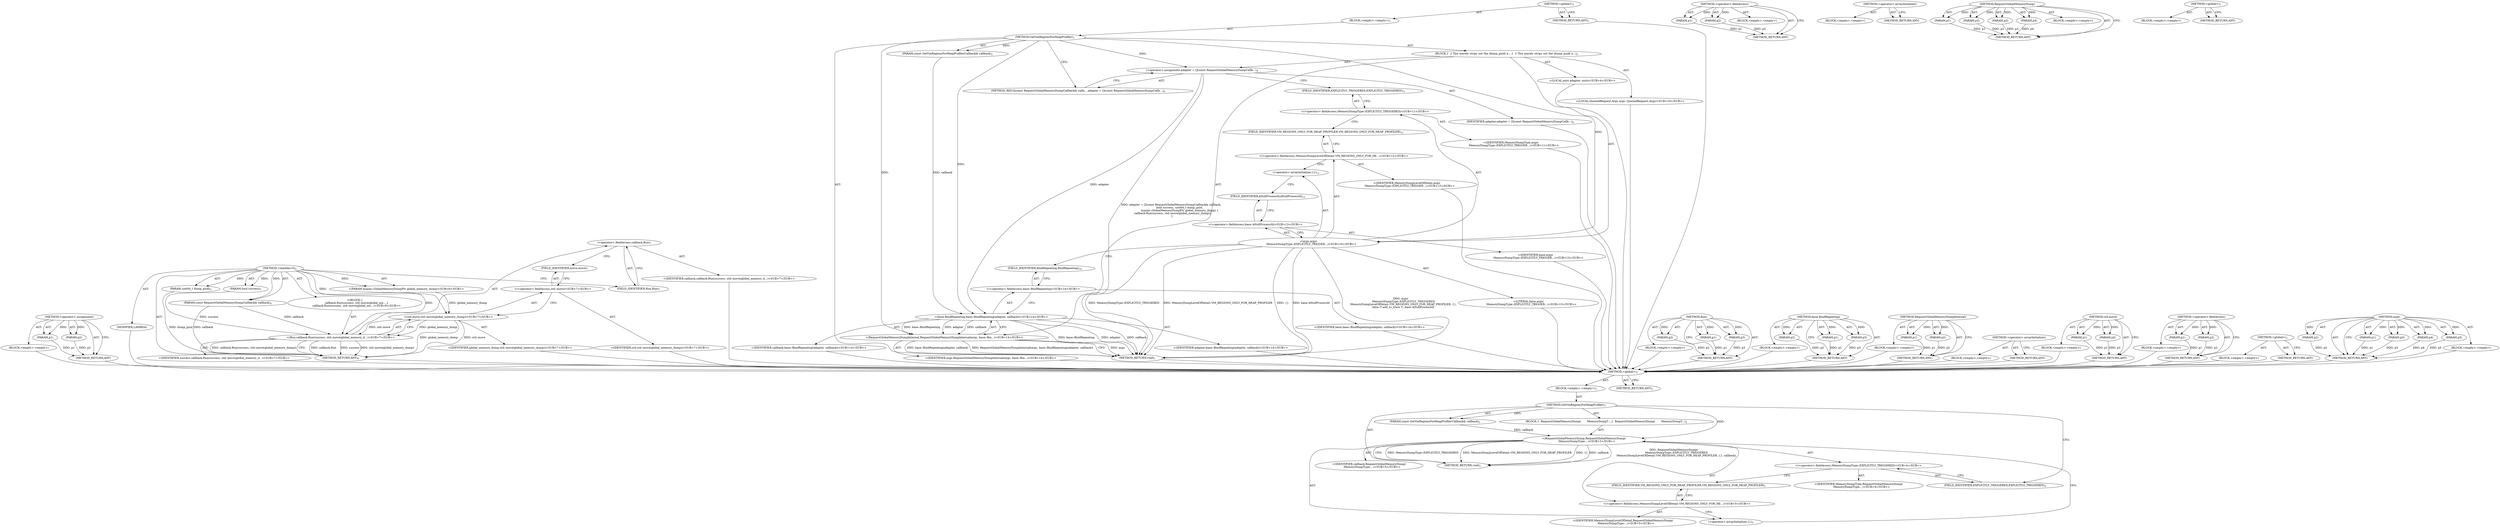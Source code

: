 digraph "args" {
vulnerable_6 [label=<(METHOD,&lt;global&gt;)<SUB>1</SUB>>];
vulnerable_7 [label=<(BLOCK,&lt;empty&gt;,&lt;empty&gt;)<SUB>1</SUB>>];
vulnerable_8 [label=<(METHOD,GetVmRegionsForHeapProfiler)<SUB>1</SUB>>];
vulnerable_9 [label=<(PARAM,const GetVmRegionsForHeapProfilerCallback&amp; callback)<SUB>2</SUB>>];
vulnerable_10 [label=<(BLOCK,{
  RequestGlobalMemoryDump(
       MemoryDumpT...,{
  RequestGlobalMemoryDump(
       MemoryDumpT...)<SUB>2</SUB>>];
vulnerable_11 [label="<(RequestGlobalMemoryDump,RequestGlobalMemoryDump(
       MemoryDumpType:...)<SUB>3</SUB>>"];
vulnerable_12 [label="<(&lt;operator&gt;.fieldAccess,MemoryDumpType::EXPLICITLY_TRIGGERED)<SUB>4</SUB>>"];
vulnerable_13 [label="<(IDENTIFIER,MemoryDumpType,RequestGlobalMemoryDump(
       MemoryDumpType:...)<SUB>4</SUB>>"];
vulnerable_14 [label=<(FIELD_IDENTIFIER,EXPLICITLY_TRIGGERED,EXPLICITLY_TRIGGERED)<SUB>4</SUB>>];
vulnerable_15 [label="<(&lt;operator&gt;.fieldAccess,MemoryDumpLevelOfDetail::VM_REGIONS_ONLY_FOR_HE...)<SUB>5</SUB>>"];
vulnerable_16 [label="<(IDENTIFIER,MemoryDumpLevelOfDetail,RequestGlobalMemoryDump(
       MemoryDumpType:...)<SUB>5</SUB>>"];
vulnerable_17 [label=<(FIELD_IDENTIFIER,VM_REGIONS_ONLY_FOR_HEAP_PROFILER,VM_REGIONS_ONLY_FOR_HEAP_PROFILER)<SUB>5</SUB>>];
vulnerable_18 [label=<(&lt;operator&gt;.arrayInitializer,{})<SUB>5</SUB>>];
vulnerable_19 [label="<(IDENTIFIER,callback,RequestGlobalMemoryDump(
       MemoryDumpType:...)<SUB>5</SUB>>"];
vulnerable_20 [label=<(METHOD_RETURN,void)<SUB>1</SUB>>];
vulnerable_22 [label=<(METHOD_RETURN,ANY)<SUB>1</SUB>>];
vulnerable_46 [label=<(METHOD,&lt;operator&gt;.fieldAccess)>];
vulnerable_47 [label=<(PARAM,p1)>];
vulnerable_48 [label=<(PARAM,p2)>];
vulnerable_49 [label=<(BLOCK,&lt;empty&gt;,&lt;empty&gt;)>];
vulnerable_50 [label=<(METHOD_RETURN,ANY)>];
vulnerable_51 [label=<(METHOD,&lt;operator&gt;.arrayInitializer)>];
vulnerable_52 [label=<(BLOCK,&lt;empty&gt;,&lt;empty&gt;)>];
vulnerable_53 [label=<(METHOD_RETURN,ANY)>];
vulnerable_39 [label=<(METHOD,RequestGlobalMemoryDump)>];
vulnerable_40 [label=<(PARAM,p1)>];
vulnerable_41 [label=<(PARAM,p2)>];
vulnerable_42 [label=<(PARAM,p3)>];
vulnerable_43 [label=<(PARAM,p4)>];
vulnerable_44 [label=<(BLOCK,&lt;empty&gt;,&lt;empty&gt;)>];
vulnerable_45 [label=<(METHOD_RETURN,ANY)>];
vulnerable_33 [label=<(METHOD,&lt;global&gt;)<SUB>1</SUB>>];
vulnerable_34 [label=<(BLOCK,&lt;empty&gt;,&lt;empty&gt;)>];
vulnerable_35 [label=<(METHOD_RETURN,ANY)>];
fixed_102 [label=<(METHOD,&lt;operator&gt;.assignment)>];
fixed_103 [label=<(PARAM,p1)>];
fixed_104 [label=<(PARAM,p2)>];
fixed_105 [label=<(BLOCK,&lt;empty&gt;,&lt;empty&gt;)>];
fixed_106 [label=<(METHOD_RETURN,ANY)>];
fixed_3 [label=<(METHOD,&lt;lambda&gt;0)<SUB>4</SUB>>];
fixed_4 [label=<(PARAM,const RequestGlobalMemoryDumpCallback&amp; callback)<SUB>4</SUB>>];
fixed_5 [label=<(PARAM,bool success)<SUB>5</SUB>>];
fixed_6 [label=<(PARAM,uint64_t dump_guid)<SUB>5</SUB>>];
fixed_7 [label="<(PARAM,mojom::GlobalMemoryDumpPtr global_memory_dump)<SUB>6</SUB>>"];
fixed_8 [label="<(BLOCK,{
    callback.Run(success, std::move(global_me...,{
    callback.Run(success, std::move(global_me...)<SUB>6</SUB>>"];
fixed_9 [label="<(Run,callback.Run(success, std::move(global_memory_d...)<SUB>7</SUB>>"];
fixed_10 [label=<(&lt;operator&gt;.fieldAccess,callback.Run)<SUB>7</SUB>>];
fixed_11 [label="<(IDENTIFIER,callback,callback.Run(success, std::move(global_memory_d...)<SUB>7</SUB>>"];
fixed_12 [label=<(FIELD_IDENTIFIER,Run,Run)<SUB>7</SUB>>];
fixed_13 [label="<(IDENTIFIER,success,callback.Run(success, std::move(global_memory_d...)<SUB>7</SUB>>"];
fixed_14 [label="<(std.move,std::move(global_memory_dump))<SUB>7</SUB>>"];
fixed_15 [label="<(&lt;operator&gt;.fieldAccess,std::move)<SUB>7</SUB>>"];
fixed_16 [label="<(IDENTIFIER,std,std::move(global_memory_dump))<SUB>7</SUB>>"];
fixed_17 [label=<(FIELD_IDENTIFIER,move,move)<SUB>7</SUB>>];
fixed_18 [label="<(IDENTIFIER,global_memory_dump,std::move(global_memory_dump))<SUB>7</SUB>>"];
fixed_19 [label=<(MODIFIER,LAMBDA)>];
fixed_20 [label=<(METHOD_RETURN,ANY)<SUB>4</SUB>>];
fixed_26 [label=<(METHOD,&lt;global&gt;)<SUB>1</SUB>>];
fixed_27 [label=<(BLOCK,&lt;empty&gt;,&lt;empty&gt;)<SUB>1</SUB>>];
fixed_28 [label=<(METHOD,GetVmRegionsForHeapProfiler)<SUB>1</SUB>>];
fixed_22 [label=<(PARAM,const GetVmRegionsForHeapProfilerCallback&amp; callback)<SUB>2</SUB>>];
fixed_29 [label=<(BLOCK,{
  // This merely strips out the |dump_guid| a...,{
  // This merely strips out the |dump_guid| a...)<SUB>2</SUB>>];
fixed_30 [label="<(LOCAL,auto adapter: auto)<SUB>4</SUB>>"];
fixed_31 [label=<(&lt;operator&gt;.assignment,adapter = [](const RequestGlobalMemoryDumpCallb...)<SUB>4</SUB>>];
fixed_32 [label=<(IDENTIFIER,adapter,adapter = [](const RequestGlobalMemoryDumpCallb...)<SUB>4</SUB>>];
fixed_33 [label=<(METHOD_REF,[](const RequestGlobalMemoryDumpCallback&amp; callb...,adapter = [](const RequestGlobalMemoryDumpCallb...)<SUB>4</SUB>>];
fixed_34 [label="<(LOCAL,QueuedRequest.Args args: QueuedRequest.Args)<SUB>10</SUB>>"];
fixed_35 [label="<(args,args(
       MemoryDumpType::EXPLICITLY_TRIGGER...)<SUB>10</SUB>>"];
fixed_36 [label="<(&lt;operator&gt;.fieldAccess,MemoryDumpType::EXPLICITLY_TRIGGERED)<SUB>11</SUB>>"];
fixed_37 [label="<(IDENTIFIER,MemoryDumpType,args(
       MemoryDumpType::EXPLICITLY_TRIGGER...)<SUB>11</SUB>>"];
fixed_38 [label=<(FIELD_IDENTIFIER,EXPLICITLY_TRIGGERED,EXPLICITLY_TRIGGERED)<SUB>11</SUB>>];
fixed_39 [label="<(&lt;operator&gt;.fieldAccess,MemoryDumpLevelOfDetail::VM_REGIONS_ONLY_FOR_HE...)<SUB>12</SUB>>"];
fixed_40 [label="<(IDENTIFIER,MemoryDumpLevelOfDetail,args(
       MemoryDumpType::EXPLICITLY_TRIGGER...)<SUB>12</SUB>>"];
fixed_41 [label=<(FIELD_IDENTIFIER,VM_REGIONS_ONLY_FOR_HEAP_PROFILER,VM_REGIONS_ONLY_FOR_HEAP_PROFILER)<SUB>12</SUB>>];
fixed_42 [label=<(&lt;operator&gt;.arrayInitializer,{})<SUB>12</SUB>>];
fixed_43 [label="<(LITERAL,false,args(
       MemoryDumpType::EXPLICITLY_TRIGGER...)<SUB>13</SUB>>"];
fixed_44 [label="<(&lt;operator&gt;.fieldAccess,base::kNullProcessId)<SUB>13</SUB>>"];
fixed_45 [label="<(IDENTIFIER,base,args(
       MemoryDumpType::EXPLICITLY_TRIGGER...)<SUB>13</SUB>>"];
fixed_46 [label=<(FIELD_IDENTIFIER,kNullProcessId,kNullProcessId)<SUB>13</SUB>>];
fixed_47 [label="<(RequestGlobalMemoryDumpInternal,RequestGlobalMemoryDumpInternal(args, base::Bin...)<SUB>14</SUB>>"];
fixed_48 [label="<(IDENTIFIER,args,RequestGlobalMemoryDumpInternal(args, base::Bin...)<SUB>14</SUB>>"];
fixed_49 [label="<(base.BindRepeating,base::BindRepeating(adapter, callback))<SUB>14</SUB>>"];
fixed_50 [label="<(&lt;operator&gt;.fieldAccess,base::BindRepeating)<SUB>14</SUB>>"];
fixed_51 [label="<(IDENTIFIER,base,base::BindRepeating(adapter, callback))<SUB>14</SUB>>"];
fixed_52 [label=<(FIELD_IDENTIFIER,BindRepeating,BindRepeating)<SUB>14</SUB>>];
fixed_53 [label="<(IDENTIFIER,adapter,base::BindRepeating(adapter, callback))<SUB>14</SUB>>"];
fixed_54 [label="<(IDENTIFIER,callback,base::BindRepeating(adapter, callback))<SUB>14</SUB>>"];
fixed_55 [label=<(METHOD_RETURN,void)<SUB>1</SUB>>];
fixed_57 [label=<(METHOD_RETURN,ANY)<SUB>1</SUB>>];
fixed_86 [label=<(METHOD,Run)>];
fixed_87 [label=<(PARAM,p1)>];
fixed_88 [label=<(PARAM,p2)>];
fixed_89 [label=<(PARAM,p3)>];
fixed_90 [label=<(BLOCK,&lt;empty&gt;,&lt;empty&gt;)>];
fixed_91 [label=<(METHOD_RETURN,ANY)>];
fixed_123 [label=<(METHOD,base.BindRepeating)>];
fixed_124 [label=<(PARAM,p1)>];
fixed_125 [label=<(PARAM,p2)>];
fixed_126 [label=<(PARAM,p3)>];
fixed_127 [label=<(BLOCK,&lt;empty&gt;,&lt;empty&gt;)>];
fixed_128 [label=<(METHOD_RETURN,ANY)>];
fixed_118 [label=<(METHOD,RequestGlobalMemoryDumpInternal)>];
fixed_119 [label=<(PARAM,p1)>];
fixed_120 [label=<(PARAM,p2)>];
fixed_121 [label=<(BLOCK,&lt;empty&gt;,&lt;empty&gt;)>];
fixed_122 [label=<(METHOD_RETURN,ANY)>];
fixed_115 [label=<(METHOD,&lt;operator&gt;.arrayInitializer)>];
fixed_116 [label=<(BLOCK,&lt;empty&gt;,&lt;empty&gt;)>];
fixed_117 [label=<(METHOD_RETURN,ANY)>];
fixed_97 [label=<(METHOD,std.move)>];
fixed_98 [label=<(PARAM,p1)>];
fixed_99 [label=<(PARAM,p2)>];
fixed_100 [label=<(BLOCK,&lt;empty&gt;,&lt;empty&gt;)>];
fixed_101 [label=<(METHOD_RETURN,ANY)>];
fixed_92 [label=<(METHOD,&lt;operator&gt;.fieldAccess)>];
fixed_93 [label=<(PARAM,p1)>];
fixed_94 [label=<(PARAM,p2)>];
fixed_95 [label=<(BLOCK,&lt;empty&gt;,&lt;empty&gt;)>];
fixed_96 [label=<(METHOD_RETURN,ANY)>];
fixed_80 [label=<(METHOD,&lt;global&gt;)<SUB>1</SUB>>];
fixed_81 [label=<(BLOCK,&lt;empty&gt;,&lt;empty&gt;)>];
fixed_82 [label=<(METHOD_RETURN,ANY)>];
fixed_107 [label=<(METHOD,args)>];
fixed_108 [label=<(PARAM,p1)>];
fixed_109 [label=<(PARAM,p2)>];
fixed_110 [label=<(PARAM,p3)>];
fixed_111 [label=<(PARAM,p4)>];
fixed_112 [label=<(PARAM,p5)>];
fixed_113 [label=<(BLOCK,&lt;empty&gt;,&lt;empty&gt;)>];
fixed_114 [label=<(METHOD_RETURN,ANY)>];
vulnerable_6 -> vulnerable_7  [key=0, label="AST: "];
vulnerable_6 -> vulnerable_22  [key=0, label="AST: "];
vulnerable_6 -> vulnerable_22  [key=1, label="CFG: "];
vulnerable_7 -> vulnerable_8  [key=0, label="AST: "];
vulnerable_8 -> vulnerable_9  [key=0, label="AST: "];
vulnerable_8 -> vulnerable_9  [key=1, label="DDG: "];
vulnerable_8 -> vulnerable_10  [key=0, label="AST: "];
vulnerable_8 -> vulnerable_20  [key=0, label="AST: "];
vulnerable_8 -> vulnerable_14  [key=0, label="CFG: "];
vulnerable_8 -> vulnerable_11  [key=0, label="DDG: "];
vulnerable_9 -> vulnerable_11  [key=0, label="DDG: callback"];
vulnerable_10 -> vulnerable_11  [key=0, label="AST: "];
vulnerable_11 -> vulnerable_12  [key=0, label="AST: "];
vulnerable_11 -> vulnerable_15  [key=0, label="AST: "];
vulnerable_11 -> vulnerable_18  [key=0, label="AST: "];
vulnerable_11 -> vulnerable_19  [key=0, label="AST: "];
vulnerable_11 -> vulnerable_20  [key=0, label="CFG: "];
vulnerable_11 -> vulnerable_20  [key=1, label="DDG: MemoryDumpType::EXPLICITLY_TRIGGERED"];
vulnerable_11 -> vulnerable_20  [key=2, label="DDG: MemoryDumpLevelOfDetail::VM_REGIONS_ONLY_FOR_HEAP_PROFILER"];
vulnerable_11 -> vulnerable_20  [key=3, label="DDG: {}"];
vulnerable_11 -> vulnerable_20  [key=4, label="DDG: callback"];
vulnerable_11 -> vulnerable_20  [key=5, label="DDG: RequestGlobalMemoryDump(
       MemoryDumpType::EXPLICITLY_TRIGGERED,
      MemoryDumpLevelOfDetail::VM_REGIONS_ONLY_FOR_HEAP_PROFILER, {}, callback)"];
vulnerable_12 -> vulnerable_13  [key=0, label="AST: "];
vulnerable_12 -> vulnerable_14  [key=0, label="AST: "];
vulnerable_12 -> vulnerable_17  [key=0, label="CFG: "];
vulnerable_14 -> vulnerable_12  [key=0, label="CFG: "];
vulnerable_15 -> vulnerable_16  [key=0, label="AST: "];
vulnerable_15 -> vulnerable_17  [key=0, label="AST: "];
vulnerable_15 -> vulnerable_18  [key=0, label="CFG: "];
vulnerable_17 -> vulnerable_15  [key=0, label="CFG: "];
vulnerable_18 -> vulnerable_11  [key=0, label="CFG: "];
vulnerable_46 -> vulnerable_47  [key=0, label="AST: "];
vulnerable_46 -> vulnerable_47  [key=1, label="DDG: "];
vulnerable_46 -> vulnerable_49  [key=0, label="AST: "];
vulnerable_46 -> vulnerable_48  [key=0, label="AST: "];
vulnerable_46 -> vulnerable_48  [key=1, label="DDG: "];
vulnerable_46 -> vulnerable_50  [key=0, label="AST: "];
vulnerable_46 -> vulnerable_50  [key=1, label="CFG: "];
vulnerable_47 -> vulnerable_50  [key=0, label="DDG: p1"];
vulnerable_48 -> vulnerable_50  [key=0, label="DDG: p2"];
vulnerable_51 -> vulnerable_52  [key=0, label="AST: "];
vulnerable_51 -> vulnerable_53  [key=0, label="AST: "];
vulnerable_51 -> vulnerable_53  [key=1, label="CFG: "];
vulnerable_39 -> vulnerable_40  [key=0, label="AST: "];
vulnerable_39 -> vulnerable_40  [key=1, label="DDG: "];
vulnerable_39 -> vulnerable_44  [key=0, label="AST: "];
vulnerable_39 -> vulnerable_41  [key=0, label="AST: "];
vulnerable_39 -> vulnerable_41  [key=1, label="DDG: "];
vulnerable_39 -> vulnerable_45  [key=0, label="AST: "];
vulnerable_39 -> vulnerable_45  [key=1, label="CFG: "];
vulnerable_39 -> vulnerable_42  [key=0, label="AST: "];
vulnerable_39 -> vulnerable_42  [key=1, label="DDG: "];
vulnerable_39 -> vulnerable_43  [key=0, label="AST: "];
vulnerable_39 -> vulnerable_43  [key=1, label="DDG: "];
vulnerable_40 -> vulnerable_45  [key=0, label="DDG: p1"];
vulnerable_41 -> vulnerable_45  [key=0, label="DDG: p2"];
vulnerable_42 -> vulnerable_45  [key=0, label="DDG: p3"];
vulnerable_43 -> vulnerable_45  [key=0, label="DDG: p4"];
vulnerable_33 -> vulnerable_34  [key=0, label="AST: "];
vulnerable_33 -> vulnerable_35  [key=0, label="AST: "];
vulnerable_33 -> vulnerable_35  [key=1, label="CFG: "];
fixed_102 -> fixed_103  [key=0, label="AST: "];
fixed_102 -> fixed_103  [key=1, label="DDG: "];
fixed_102 -> fixed_105  [key=0, label="AST: "];
fixed_102 -> fixed_104  [key=0, label="AST: "];
fixed_102 -> fixed_104  [key=1, label="DDG: "];
fixed_102 -> fixed_106  [key=0, label="AST: "];
fixed_102 -> fixed_106  [key=1, label="CFG: "];
fixed_103 -> fixed_106  [key=0, label="DDG: p1"];
fixed_104 -> fixed_106  [key=0, label="DDG: p2"];
fixed_105 -> vulnerable_6  [key=0];
fixed_106 -> vulnerable_6  [key=0];
fixed_3 -> fixed_4  [key=0, label="AST: "];
fixed_3 -> fixed_4  [key=1, label="DDG: "];
fixed_3 -> fixed_5  [key=0, label="AST: "];
fixed_3 -> fixed_5  [key=1, label="DDG: "];
fixed_3 -> fixed_6  [key=0, label="AST: "];
fixed_3 -> fixed_6  [key=1, label="DDG: "];
fixed_3 -> fixed_7  [key=0, label="AST: "];
fixed_3 -> fixed_7  [key=1, label="DDG: "];
fixed_3 -> fixed_8  [key=0, label="AST: "];
fixed_3 -> fixed_19  [key=0, label="AST: "];
fixed_3 -> fixed_20  [key=0, label="AST: "];
fixed_3 -> fixed_12  [key=0, label="CFG: "];
fixed_3 -> fixed_9  [key=0, label="DDG: "];
fixed_3 -> fixed_14  [key=0, label="DDG: "];
fixed_4 -> fixed_20  [key=0, label="DDG: callback"];
fixed_4 -> fixed_9  [key=0, label="DDG: callback"];
fixed_5 -> fixed_9  [key=0, label="DDG: success"];
fixed_6 -> fixed_20  [key=0, label="DDG: dump_guid"];
fixed_7 -> fixed_14  [key=0, label="DDG: global_memory_dump"];
fixed_8 -> fixed_9  [key=0, label="AST: "];
fixed_9 -> fixed_10  [key=0, label="AST: "];
fixed_9 -> fixed_13  [key=0, label="AST: "];
fixed_9 -> fixed_14  [key=0, label="AST: "];
fixed_9 -> fixed_20  [key=0, label="CFG: "];
fixed_9 -> fixed_20  [key=1, label="DDG: callback.Run"];
fixed_9 -> fixed_20  [key=2, label="DDG: success"];
fixed_9 -> fixed_20  [key=3, label="DDG: std::move(global_memory_dump)"];
fixed_9 -> fixed_20  [key=4, label="DDG: callback.Run(success, std::move(global_memory_dump))"];
fixed_10 -> fixed_11  [key=0, label="AST: "];
fixed_10 -> fixed_12  [key=0, label="AST: "];
fixed_10 -> fixed_17  [key=0, label="CFG: "];
fixed_11 -> vulnerable_6  [key=0];
fixed_12 -> fixed_10  [key=0, label="CFG: "];
fixed_13 -> vulnerable_6  [key=0];
fixed_14 -> fixed_15  [key=0, label="AST: "];
fixed_14 -> fixed_18  [key=0, label="AST: "];
fixed_14 -> fixed_9  [key=0, label="CFG: "];
fixed_14 -> fixed_9  [key=1, label="DDG: std::move"];
fixed_14 -> fixed_9  [key=2, label="DDG: global_memory_dump"];
fixed_14 -> fixed_20  [key=0, label="DDG: std::move"];
fixed_14 -> fixed_20  [key=1, label="DDG: global_memory_dump"];
fixed_15 -> fixed_16  [key=0, label="AST: "];
fixed_15 -> fixed_17  [key=0, label="AST: "];
fixed_15 -> fixed_14  [key=0, label="CFG: "];
fixed_16 -> vulnerable_6  [key=0];
fixed_17 -> fixed_15  [key=0, label="CFG: "];
fixed_18 -> vulnerable_6  [key=0];
fixed_19 -> vulnerable_6  [key=0];
fixed_20 -> vulnerable_6  [key=0];
fixed_26 -> fixed_27  [key=0, label="AST: "];
fixed_26 -> fixed_57  [key=0, label="AST: "];
fixed_26 -> fixed_57  [key=1, label="CFG: "];
fixed_27 -> fixed_28  [key=0, label="AST: "];
fixed_28 -> fixed_22  [key=0, label="AST: "];
fixed_28 -> fixed_22  [key=1, label="DDG: "];
fixed_28 -> fixed_29  [key=0, label="AST: "];
fixed_28 -> fixed_55  [key=0, label="AST: "];
fixed_28 -> fixed_33  [key=0, label="CFG: "];
fixed_28 -> fixed_31  [key=0, label="DDG: "];
fixed_28 -> fixed_35  [key=0, label="DDG: "];
fixed_28 -> fixed_47  [key=0, label="DDG: "];
fixed_28 -> fixed_49  [key=0, label="DDG: "];
fixed_22 -> fixed_49  [key=0, label="DDG: callback"];
fixed_29 -> fixed_30  [key=0, label="AST: "];
fixed_29 -> fixed_31  [key=0, label="AST: "];
fixed_29 -> fixed_34  [key=0, label="AST: "];
fixed_29 -> fixed_35  [key=0, label="AST: "];
fixed_29 -> fixed_47  [key=0, label="AST: "];
fixed_30 -> vulnerable_6  [key=0];
fixed_31 -> fixed_32  [key=0, label="AST: "];
fixed_31 -> fixed_33  [key=0, label="AST: "];
fixed_31 -> fixed_38  [key=0, label="CFG: "];
fixed_31 -> fixed_55  [key=0, label="DDG: adapter = [](const RequestGlobalMemoryDumpCallback&amp; callback,
                    bool success, uint64_t dump_guid,
                    mojom::GlobalMemoryDumpPtr global_memory_dump) {
    callback.Run(success, std::move(global_memory_dump));
  }"];
fixed_31 -> fixed_49  [key=0, label="DDG: adapter"];
fixed_32 -> vulnerable_6  [key=0];
fixed_33 -> fixed_31  [key=0, label="CFG: "];
fixed_34 -> vulnerable_6  [key=0];
fixed_35 -> fixed_36  [key=0, label="AST: "];
fixed_35 -> fixed_39  [key=0, label="AST: "];
fixed_35 -> fixed_42  [key=0, label="AST: "];
fixed_35 -> fixed_43  [key=0, label="AST: "];
fixed_35 -> fixed_44  [key=0, label="AST: "];
fixed_35 -> fixed_52  [key=0, label="CFG: "];
fixed_35 -> fixed_55  [key=0, label="DDG: MemoryDumpType::EXPLICITLY_TRIGGERED"];
fixed_35 -> fixed_55  [key=1, label="DDG: MemoryDumpLevelOfDetail::VM_REGIONS_ONLY_FOR_HEAP_PROFILER"];
fixed_35 -> fixed_55  [key=2, label="DDG: {}"];
fixed_35 -> fixed_55  [key=3, label="DDG: base::kNullProcessId"];
fixed_35 -> fixed_55  [key=4, label="DDG: args(
       MemoryDumpType::EXPLICITLY_TRIGGERED,
      MemoryDumpLevelOfDetail::VM_REGIONS_ONLY_FOR_HEAP_PROFILER, {},
      false /* add_to_trace */, base::kNullProcessId)"];
fixed_36 -> fixed_37  [key=0, label="AST: "];
fixed_36 -> fixed_38  [key=0, label="AST: "];
fixed_36 -> fixed_41  [key=0, label="CFG: "];
fixed_37 -> vulnerable_6  [key=0];
fixed_38 -> fixed_36  [key=0, label="CFG: "];
fixed_39 -> fixed_40  [key=0, label="AST: "];
fixed_39 -> fixed_41  [key=0, label="AST: "];
fixed_39 -> fixed_42  [key=0, label="CFG: "];
fixed_40 -> vulnerable_6  [key=0];
fixed_41 -> fixed_39  [key=0, label="CFG: "];
fixed_42 -> fixed_46  [key=0, label="CFG: "];
fixed_43 -> vulnerable_6  [key=0];
fixed_44 -> fixed_45  [key=0, label="AST: "];
fixed_44 -> fixed_46  [key=0, label="AST: "];
fixed_44 -> fixed_35  [key=0, label="CFG: "];
fixed_45 -> vulnerable_6  [key=0];
fixed_46 -> fixed_44  [key=0, label="CFG: "];
fixed_47 -> fixed_48  [key=0, label="AST: "];
fixed_47 -> fixed_49  [key=0, label="AST: "];
fixed_47 -> fixed_55  [key=0, label="CFG: "];
fixed_47 -> fixed_55  [key=1, label="DDG: args"];
fixed_47 -> fixed_55  [key=2, label="DDG: base::BindRepeating(adapter, callback)"];
fixed_47 -> fixed_55  [key=3, label="DDG: RequestGlobalMemoryDumpInternal(args, base::BindRepeating(adapter, callback))"];
fixed_48 -> vulnerable_6  [key=0];
fixed_49 -> fixed_50  [key=0, label="AST: "];
fixed_49 -> fixed_53  [key=0, label="AST: "];
fixed_49 -> fixed_54  [key=0, label="AST: "];
fixed_49 -> fixed_47  [key=0, label="CFG: "];
fixed_49 -> fixed_47  [key=1, label="DDG: base::BindRepeating"];
fixed_49 -> fixed_47  [key=2, label="DDG: adapter"];
fixed_49 -> fixed_47  [key=3, label="DDG: callback"];
fixed_49 -> fixed_55  [key=0, label="DDG: base::BindRepeating"];
fixed_49 -> fixed_55  [key=1, label="DDG: adapter"];
fixed_49 -> fixed_55  [key=2, label="DDG: callback"];
fixed_50 -> fixed_51  [key=0, label="AST: "];
fixed_50 -> fixed_52  [key=0, label="AST: "];
fixed_50 -> fixed_49  [key=0, label="CFG: "];
fixed_51 -> vulnerable_6  [key=0];
fixed_52 -> fixed_50  [key=0, label="CFG: "];
fixed_53 -> vulnerable_6  [key=0];
fixed_54 -> vulnerable_6  [key=0];
fixed_55 -> vulnerable_6  [key=0];
fixed_57 -> vulnerable_6  [key=0];
fixed_86 -> fixed_87  [key=0, label="AST: "];
fixed_86 -> fixed_87  [key=1, label="DDG: "];
fixed_86 -> fixed_90  [key=0, label="AST: "];
fixed_86 -> fixed_88  [key=0, label="AST: "];
fixed_86 -> fixed_88  [key=1, label="DDG: "];
fixed_86 -> fixed_91  [key=0, label="AST: "];
fixed_86 -> fixed_91  [key=1, label="CFG: "];
fixed_86 -> fixed_89  [key=0, label="AST: "];
fixed_86 -> fixed_89  [key=1, label="DDG: "];
fixed_87 -> fixed_91  [key=0, label="DDG: p1"];
fixed_88 -> fixed_91  [key=0, label="DDG: p2"];
fixed_89 -> fixed_91  [key=0, label="DDG: p3"];
fixed_90 -> vulnerable_6  [key=0];
fixed_91 -> vulnerable_6  [key=0];
fixed_123 -> fixed_124  [key=0, label="AST: "];
fixed_123 -> fixed_124  [key=1, label="DDG: "];
fixed_123 -> fixed_127  [key=0, label="AST: "];
fixed_123 -> fixed_125  [key=0, label="AST: "];
fixed_123 -> fixed_125  [key=1, label="DDG: "];
fixed_123 -> fixed_128  [key=0, label="AST: "];
fixed_123 -> fixed_128  [key=1, label="CFG: "];
fixed_123 -> fixed_126  [key=0, label="AST: "];
fixed_123 -> fixed_126  [key=1, label="DDG: "];
fixed_124 -> fixed_128  [key=0, label="DDG: p1"];
fixed_125 -> fixed_128  [key=0, label="DDG: p2"];
fixed_126 -> fixed_128  [key=0, label="DDG: p3"];
fixed_127 -> vulnerable_6  [key=0];
fixed_128 -> vulnerable_6  [key=0];
fixed_118 -> fixed_119  [key=0, label="AST: "];
fixed_118 -> fixed_119  [key=1, label="DDG: "];
fixed_118 -> fixed_121  [key=0, label="AST: "];
fixed_118 -> fixed_120  [key=0, label="AST: "];
fixed_118 -> fixed_120  [key=1, label="DDG: "];
fixed_118 -> fixed_122  [key=0, label="AST: "];
fixed_118 -> fixed_122  [key=1, label="CFG: "];
fixed_119 -> fixed_122  [key=0, label="DDG: p1"];
fixed_120 -> fixed_122  [key=0, label="DDG: p2"];
fixed_121 -> vulnerable_6  [key=0];
fixed_122 -> vulnerable_6  [key=0];
fixed_115 -> fixed_116  [key=0, label="AST: "];
fixed_115 -> fixed_117  [key=0, label="AST: "];
fixed_115 -> fixed_117  [key=1, label="CFG: "];
fixed_116 -> vulnerable_6  [key=0];
fixed_117 -> vulnerable_6  [key=0];
fixed_97 -> fixed_98  [key=0, label="AST: "];
fixed_97 -> fixed_98  [key=1, label="DDG: "];
fixed_97 -> fixed_100  [key=0, label="AST: "];
fixed_97 -> fixed_99  [key=0, label="AST: "];
fixed_97 -> fixed_99  [key=1, label="DDG: "];
fixed_97 -> fixed_101  [key=0, label="AST: "];
fixed_97 -> fixed_101  [key=1, label="CFG: "];
fixed_98 -> fixed_101  [key=0, label="DDG: p1"];
fixed_99 -> fixed_101  [key=0, label="DDG: p2"];
fixed_100 -> vulnerable_6  [key=0];
fixed_101 -> vulnerable_6  [key=0];
fixed_92 -> fixed_93  [key=0, label="AST: "];
fixed_92 -> fixed_93  [key=1, label="DDG: "];
fixed_92 -> fixed_95  [key=0, label="AST: "];
fixed_92 -> fixed_94  [key=0, label="AST: "];
fixed_92 -> fixed_94  [key=1, label="DDG: "];
fixed_92 -> fixed_96  [key=0, label="AST: "];
fixed_92 -> fixed_96  [key=1, label="CFG: "];
fixed_93 -> fixed_96  [key=0, label="DDG: p1"];
fixed_94 -> fixed_96  [key=0, label="DDG: p2"];
fixed_95 -> vulnerable_6  [key=0];
fixed_96 -> vulnerable_6  [key=0];
fixed_80 -> fixed_81  [key=0, label="AST: "];
fixed_80 -> fixed_82  [key=0, label="AST: "];
fixed_80 -> fixed_82  [key=1, label="CFG: "];
fixed_81 -> vulnerable_6  [key=0];
fixed_82 -> vulnerable_6  [key=0];
fixed_107 -> fixed_108  [key=0, label="AST: "];
fixed_107 -> fixed_108  [key=1, label="DDG: "];
fixed_107 -> fixed_113  [key=0, label="AST: "];
fixed_107 -> fixed_109  [key=0, label="AST: "];
fixed_107 -> fixed_109  [key=1, label="DDG: "];
fixed_107 -> fixed_114  [key=0, label="AST: "];
fixed_107 -> fixed_114  [key=1, label="CFG: "];
fixed_107 -> fixed_110  [key=0, label="AST: "];
fixed_107 -> fixed_110  [key=1, label="DDG: "];
fixed_107 -> fixed_111  [key=0, label="AST: "];
fixed_107 -> fixed_111  [key=1, label="DDG: "];
fixed_107 -> fixed_112  [key=0, label="AST: "];
fixed_107 -> fixed_112  [key=1, label="DDG: "];
fixed_108 -> fixed_114  [key=0, label="DDG: p1"];
fixed_109 -> fixed_114  [key=0, label="DDG: p2"];
fixed_110 -> fixed_114  [key=0, label="DDG: p3"];
fixed_111 -> fixed_114  [key=0, label="DDG: p4"];
fixed_112 -> fixed_114  [key=0, label="DDG: p5"];
fixed_113 -> vulnerable_6  [key=0];
fixed_114 -> vulnerable_6  [key=0];
}
